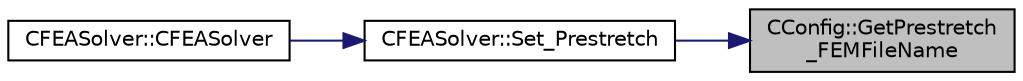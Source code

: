 digraph "CConfig::GetPrestretch_FEMFileName"
{
 // LATEX_PDF_SIZE
  edge [fontname="Helvetica",fontsize="10",labelfontname="Helvetica",labelfontsize="10"];
  node [fontname="Helvetica",fontsize="10",shape=record];
  rankdir="RL";
  Node1 [label="CConfig::GetPrestretch\l_FEMFileName",height=0.2,width=0.4,color="black", fillcolor="grey75", style="filled", fontcolor="black",tooltip="Get the name of the file with the reference geometry of the structural problem."];
  Node1 -> Node2 [dir="back",color="midnightblue",fontsize="10",style="solid",fontname="Helvetica"];
  Node2 [label="CFEASolver::Set_Prestretch",height=0.2,width=0.4,color="black", fillcolor="white", style="filled",URL="$classCFEASolver.html#a97415c38a336c1bb03a74a61be0c3568",tooltip="Set a reference geometry for prestretched conditions."];
  Node2 -> Node3 [dir="back",color="midnightblue",fontsize="10",style="solid",fontname="Helvetica"];
  Node3 [label="CFEASolver::CFEASolver",height=0.2,width=0.4,color="black", fillcolor="white", style="filled",URL="$classCFEASolver.html#a1d4c7d17d9c7143d3079fc78fae1599d",tooltip=" "];
}
